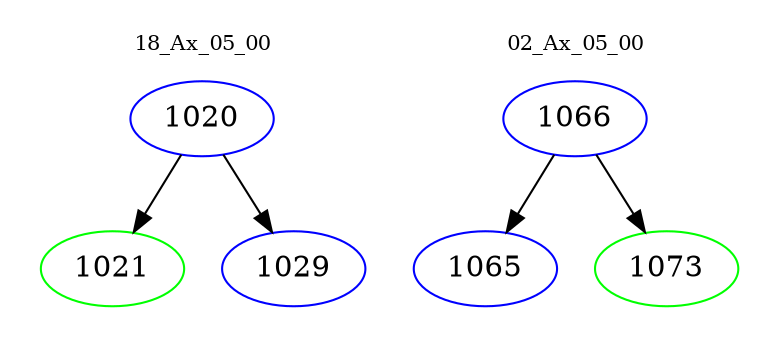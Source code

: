 digraph{
subgraph cluster_0 {
color = white
label = "18_Ax_05_00";
fontsize=10;
T0_1020 [label="1020", color="blue"]
T0_1020 -> T0_1021 [color="black"]
T0_1021 [label="1021", color="green"]
T0_1020 -> T0_1029 [color="black"]
T0_1029 [label="1029", color="blue"]
}
subgraph cluster_1 {
color = white
label = "02_Ax_05_00";
fontsize=10;
T1_1066 [label="1066", color="blue"]
T1_1066 -> T1_1065 [color="black"]
T1_1065 [label="1065", color="blue"]
T1_1066 -> T1_1073 [color="black"]
T1_1073 [label="1073", color="green"]
}
}
